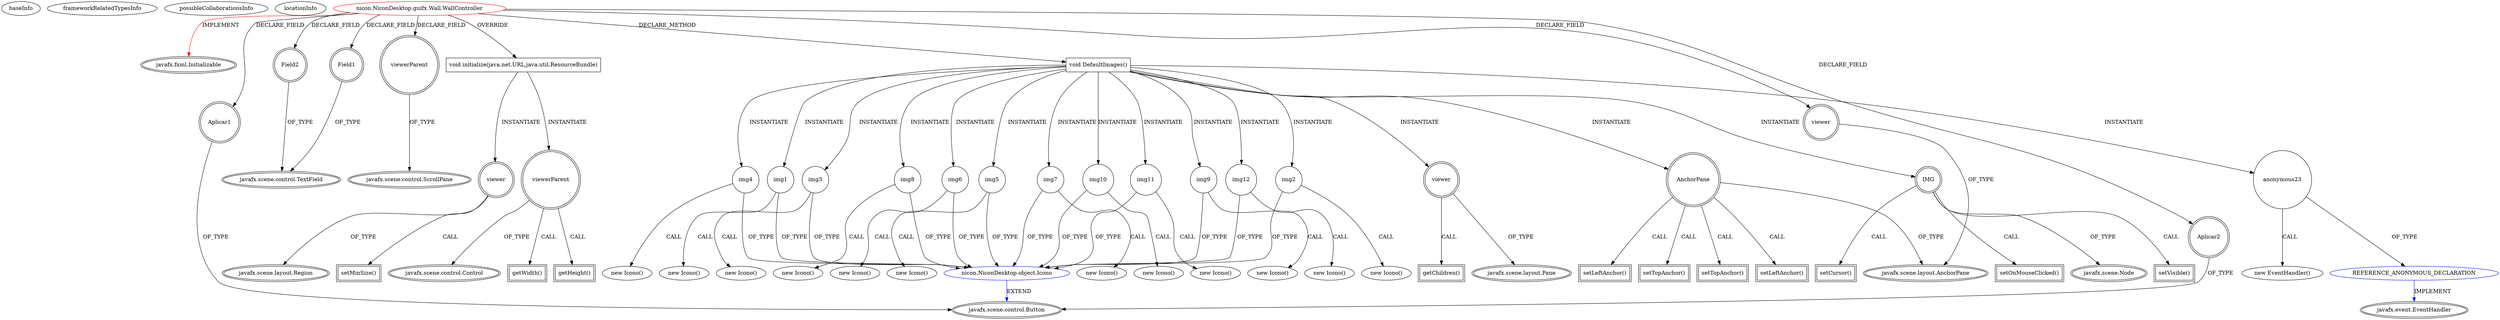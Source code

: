 digraph {
baseInfo[graphId=2571,category="extension_graph",isAnonymous=false,possibleRelation=true]
frameworkRelatedTypesInfo[0="javafx.fxml.Initializable"]
possibleCollaborationsInfo[0="2571~CLIENT_METHOD_DECLARATION-INSTANTIATION-~javafx.fxml.Initializable ~javafx.event.EventHandler ~false~true",1="2571~CLIENT_METHOD_DECLARATION-INSTANTIATION-CLIENT_METHOD_DECLARATION-INSTANTIATION-CLIENT_METHOD_DECLARATION-INSTANTIATION-CLIENT_METHOD_DECLARATION-INSTANTIATION-CLIENT_METHOD_DECLARATION-INSTANTIATION-CLIENT_METHOD_DECLARATION-INSTANTIATION-CLIENT_METHOD_DECLARATION-INSTANTIATION-CLIENT_METHOD_DECLARATION-INSTANTIATION-CLIENT_METHOD_DECLARATION-INSTANTIATION-CLIENT_METHOD_DECLARATION-INSTANTIATION-CLIENT_METHOD_DECLARATION-INSTANTIATION-CLIENT_METHOD_DECLARATION-INSTANTIATION-~javafx.fxml.Initializable ~javafx.scene.control.Button ~false~false"]
locationInfo[projectName="dony1990-ProsDesktop",filePath="/dony1990-ProsDesktop/ProsDesktop-master/src/nicon/NiconDesktop/guifx/Wall/WallController.java",contextSignature="WallController",graphId="2571"]
0[label="nicon.NiconDesktop.guifx.Wall.WallController",vertexType="ROOT_CLIENT_CLASS_DECLARATION",isFrameworkType=false,color=red]
1[label="javafx.fxml.Initializable",vertexType="FRAMEWORK_INTERFACE_TYPE",isFrameworkType=true,peripheries=2]
2[label="Aplicar1",vertexType="FIELD_DECLARATION",isFrameworkType=true,peripheries=2,shape=circle]
3[label="javafx.scene.control.Button",vertexType="FRAMEWORK_CLASS_TYPE",isFrameworkType=true,peripheries=2]
4[label="Aplicar2",vertexType="FIELD_DECLARATION",isFrameworkType=true,peripheries=2,shape=circle]
6[label="Field1",vertexType="FIELD_DECLARATION",isFrameworkType=true,peripheries=2,shape=circle]
7[label="javafx.scene.control.TextField",vertexType="FRAMEWORK_CLASS_TYPE",isFrameworkType=true,peripheries=2]
8[label="Field2",vertexType="FIELD_DECLARATION",isFrameworkType=true,peripheries=2,shape=circle]
10[label="viewer",vertexType="FIELD_DECLARATION",isFrameworkType=true,peripheries=2,shape=circle]
11[label="javafx.scene.layout.AnchorPane",vertexType="FRAMEWORK_CLASS_TYPE",isFrameworkType=true,peripheries=2]
12[label="viewerParent",vertexType="FIELD_DECLARATION",isFrameworkType=true,peripheries=2,shape=circle]
13[label="javafx.scene.control.ScrollPane",vertexType="FRAMEWORK_CLASS_TYPE",isFrameworkType=true,peripheries=2]
14[label="void initialize(java.net.URL,java.util.ResourceBundle)",vertexType="OVERRIDING_METHOD_DECLARATION",isFrameworkType=false,shape=box]
15[label="viewer",vertexType="VARIABLE_EXPRESION",isFrameworkType=true,peripheries=2,shape=circle]
17[label="javafx.scene.layout.Region",vertexType="FRAMEWORK_CLASS_TYPE",isFrameworkType=true,peripheries=2]
16[label="setMinSize()",vertexType="INSIDE_CALL",isFrameworkType=true,peripheries=2,shape=box]
18[label="viewerParent",vertexType="VARIABLE_EXPRESION",isFrameworkType=true,peripheries=2,shape=circle]
20[label="javafx.scene.control.Control",vertexType="FRAMEWORK_CLASS_TYPE",isFrameworkType=true,peripheries=2]
19[label="getWidth()",vertexType="INSIDE_CALL",isFrameworkType=true,peripheries=2,shape=box]
22[label="getHeight()",vertexType="INSIDE_CALL",isFrameworkType=true,peripheries=2,shape=box]
32[label="void DefaultImages()",vertexType="CLIENT_METHOD_DECLARATION",isFrameworkType=false,shape=box]
34[label="img1",vertexType="VARIABLE_EXPRESION",isFrameworkType=false,shape=circle]
35[label="nicon.NiconDesktop.object.Icono",vertexType="REFERENCE_CLIENT_CLASS_DECLARATION",isFrameworkType=false,color=blue]
33[label="new Icono()",vertexType="CONSTRUCTOR_CALL",isFrameworkType=false]
38[label="img2",vertexType="VARIABLE_EXPRESION",isFrameworkType=false,shape=circle]
37[label="new Icono()",vertexType="CONSTRUCTOR_CALL",isFrameworkType=false]
41[label="img3",vertexType="VARIABLE_EXPRESION",isFrameworkType=false,shape=circle]
40[label="new Icono()",vertexType="CONSTRUCTOR_CALL",isFrameworkType=false]
44[label="img4",vertexType="VARIABLE_EXPRESION",isFrameworkType=false,shape=circle]
43[label="new Icono()",vertexType="CONSTRUCTOR_CALL",isFrameworkType=false]
47[label="img5",vertexType="VARIABLE_EXPRESION",isFrameworkType=false,shape=circle]
46[label="new Icono()",vertexType="CONSTRUCTOR_CALL",isFrameworkType=false]
50[label="img6",vertexType="VARIABLE_EXPRESION",isFrameworkType=false,shape=circle]
49[label="new Icono()",vertexType="CONSTRUCTOR_CALL",isFrameworkType=false]
53[label="img7",vertexType="VARIABLE_EXPRESION",isFrameworkType=false,shape=circle]
52[label="new Icono()",vertexType="CONSTRUCTOR_CALL",isFrameworkType=false]
56[label="img8",vertexType="VARIABLE_EXPRESION",isFrameworkType=false,shape=circle]
55[label="new Icono()",vertexType="CONSTRUCTOR_CALL",isFrameworkType=false]
59[label="img9",vertexType="VARIABLE_EXPRESION",isFrameworkType=false,shape=circle]
58[label="new Icono()",vertexType="CONSTRUCTOR_CALL",isFrameworkType=false]
62[label="img10",vertexType="VARIABLE_EXPRESION",isFrameworkType=false,shape=circle]
61[label="new Icono()",vertexType="CONSTRUCTOR_CALL",isFrameworkType=false]
65[label="img11",vertexType="VARIABLE_EXPRESION",isFrameworkType=false,shape=circle]
64[label="new Icono()",vertexType="CONSTRUCTOR_CALL",isFrameworkType=false]
68[label="img12",vertexType="VARIABLE_EXPRESION",isFrameworkType=false,shape=circle]
67[label="new Icono()",vertexType="CONSTRUCTOR_CALL",isFrameworkType=false]
70[label="AnchorPane",vertexType="VARIABLE_EXPRESION",isFrameworkType=true,peripheries=2,shape=circle]
71[label="setTopAnchor()",vertexType="INSIDE_CALL",isFrameworkType=true,peripheries=2,shape=box]
74[label="setTopAnchor()",vertexType="INSIDE_CALL",isFrameworkType=true,peripheries=2,shape=box]
76[label="setLeftAnchor()",vertexType="INSIDE_CALL",isFrameworkType=true,peripheries=2,shape=box]
78[label="setLeftAnchor()",vertexType="INSIDE_CALL",isFrameworkType=true,peripheries=2,shape=box]
79[label="IMG",vertexType="VARIABLE_EXPRESION",isFrameworkType=true,peripheries=2,shape=circle]
81[label="javafx.scene.Node",vertexType="FRAMEWORK_CLASS_TYPE",isFrameworkType=true,peripheries=2]
80[label="setVisible()",vertexType="INSIDE_CALL",isFrameworkType=true,peripheries=2,shape=box]
83[label="setCursor()",vertexType="INSIDE_CALL",isFrameworkType=true,peripheries=2,shape=box]
85[label="setOnMouseClicked()",vertexType="INSIDE_CALL",isFrameworkType=true,peripheries=2,shape=box]
87[label="anonymous23",vertexType="VARIABLE_EXPRESION",isFrameworkType=false,shape=circle]
88[label="REFERENCE_ANONYMOUS_DECLARATION",vertexType="REFERENCE_ANONYMOUS_DECLARATION",isFrameworkType=false,color=blue]
89[label="javafx.event.EventHandler",vertexType="FRAMEWORK_INTERFACE_TYPE",isFrameworkType=true,peripheries=2]
86[label="new EventHandler()",vertexType="CONSTRUCTOR_CALL",isFrameworkType=false]
90[label="viewer",vertexType="VARIABLE_EXPRESION",isFrameworkType=true,peripheries=2,shape=circle]
92[label="javafx.scene.layout.Pane",vertexType="FRAMEWORK_CLASS_TYPE",isFrameworkType=true,peripheries=2]
91[label="getChildren()",vertexType="INSIDE_CALL",isFrameworkType=true,peripheries=2,shape=box]
0->1[label="IMPLEMENT",color=red]
0->2[label="DECLARE_FIELD"]
2->3[label="OF_TYPE"]
0->4[label="DECLARE_FIELD"]
4->3[label="OF_TYPE"]
0->6[label="DECLARE_FIELD"]
6->7[label="OF_TYPE"]
0->8[label="DECLARE_FIELD"]
8->7[label="OF_TYPE"]
0->10[label="DECLARE_FIELD"]
10->11[label="OF_TYPE"]
0->12[label="DECLARE_FIELD"]
12->13[label="OF_TYPE"]
0->14[label="OVERRIDE"]
14->15[label="INSTANTIATE"]
15->17[label="OF_TYPE"]
15->16[label="CALL"]
14->18[label="INSTANTIATE"]
18->20[label="OF_TYPE"]
18->19[label="CALL"]
18->22[label="CALL"]
0->32[label="DECLARE_METHOD"]
32->34[label="INSTANTIATE"]
35->3[label="EXTEND",color=blue]
34->35[label="OF_TYPE"]
34->33[label="CALL"]
32->38[label="INSTANTIATE"]
38->35[label="OF_TYPE"]
38->37[label="CALL"]
32->41[label="INSTANTIATE"]
41->35[label="OF_TYPE"]
41->40[label="CALL"]
32->44[label="INSTANTIATE"]
44->35[label="OF_TYPE"]
44->43[label="CALL"]
32->47[label="INSTANTIATE"]
47->35[label="OF_TYPE"]
47->46[label="CALL"]
32->50[label="INSTANTIATE"]
50->35[label="OF_TYPE"]
50->49[label="CALL"]
32->53[label="INSTANTIATE"]
53->35[label="OF_TYPE"]
53->52[label="CALL"]
32->56[label="INSTANTIATE"]
56->35[label="OF_TYPE"]
56->55[label="CALL"]
32->59[label="INSTANTIATE"]
59->35[label="OF_TYPE"]
59->58[label="CALL"]
32->62[label="INSTANTIATE"]
62->35[label="OF_TYPE"]
62->61[label="CALL"]
32->65[label="INSTANTIATE"]
65->35[label="OF_TYPE"]
65->64[label="CALL"]
32->68[label="INSTANTIATE"]
68->35[label="OF_TYPE"]
68->67[label="CALL"]
32->70[label="INSTANTIATE"]
70->11[label="OF_TYPE"]
70->71[label="CALL"]
70->74[label="CALL"]
70->76[label="CALL"]
70->78[label="CALL"]
32->79[label="INSTANTIATE"]
79->81[label="OF_TYPE"]
79->80[label="CALL"]
79->83[label="CALL"]
79->85[label="CALL"]
32->87[label="INSTANTIATE"]
88->89[label="IMPLEMENT",color=blue]
87->88[label="OF_TYPE"]
87->86[label="CALL"]
32->90[label="INSTANTIATE"]
90->92[label="OF_TYPE"]
90->91[label="CALL"]
}
